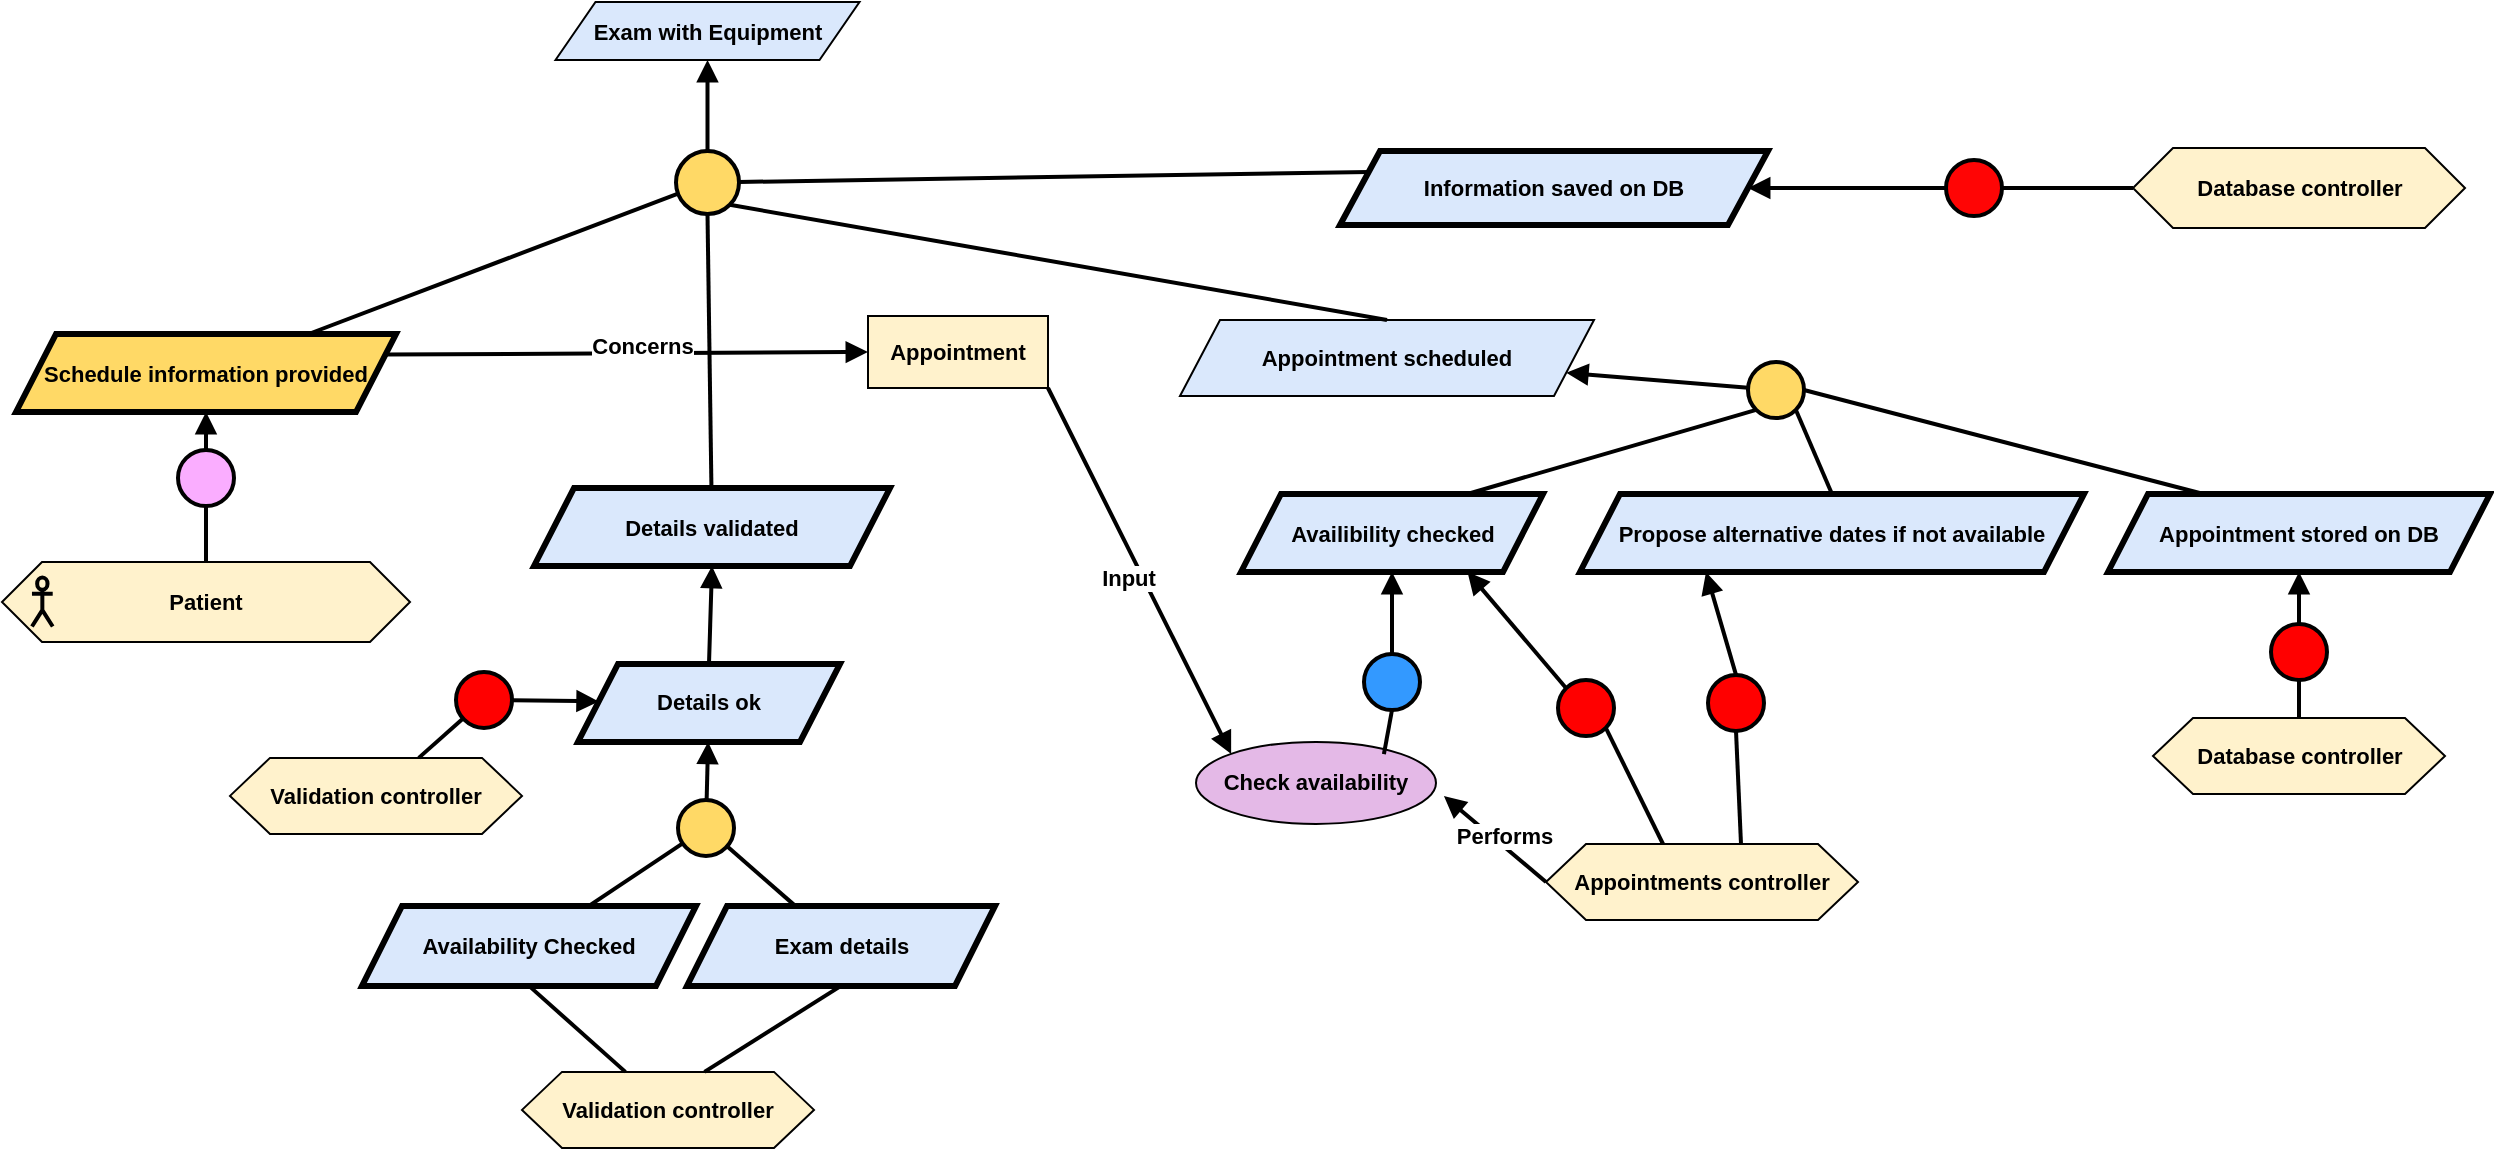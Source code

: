<mxfile version="24.2.7" type="device">
  <diagram name="Page-1" id="M_wEQLcIumDKBrQ4-JNB">
    <mxGraphModel dx="6839" dy="92" grid="0" gridSize="10" guides="1" tooltips="1" connect="1" arrows="1" fold="1" page="0" pageScale="1" pageWidth="827" pageHeight="1169" math="0" shadow="0">
      <root>
        <mxCell id="0" />
        <mxCell id="1" parent="0" />
        <mxCell id="FIXR1feLg8hahodherzo-3" value="&lt;b&gt;Exam with Equipment&lt;/b&gt;" style="shape=parallelogram;perimeter=parallelogramPerimeter;whiteSpace=wrap;html=1;fixedSize=1;fillColor=#dae8fc;strokeColor=#000000;fontFamily=Helvetica;fontSize=11;fontColor=default;labelBackgroundColor=none;" parent="1" vertex="1">
          <mxGeometry x="-4708.25" y="1155" width="152" height="29" as="geometry" />
        </mxCell>
        <mxCell id="FIXR1feLg8hahodherzo-21" value="&lt;div&gt;&lt;b&gt;Validation controller&lt;/b&gt;&lt;/div&gt;" style="shape=hexagon;perimeter=hexagonPerimeter2;whiteSpace=wrap;html=1;fixedSize=1;fillColor=#FFF2CC;fontFamily=Helvetica;fontSize=11;fontColor=default;labelBackgroundColor=none;" parent="1" vertex="1">
          <mxGeometry x="-4725" y="1689.94" width="146" height="38" as="geometry" />
        </mxCell>
        <mxCell id="FIXR1feLg8hahodherzo-35" value="&lt;b&gt;Schedule information provided&lt;/b&gt;" style="shape=parallelogram;perimeter=parallelogramPerimeter;whiteSpace=wrap;html=1;fixedSize=1;fillColor=#FFD966;strokeColor=#000000;strokeWidth=3;fontFamily=Helvetica;fontSize=11;fontColor=default;labelBackgroundColor=none;" parent="1" vertex="1">
          <mxGeometry x="-4978" y="1321" width="190" height="39" as="geometry" />
        </mxCell>
        <mxCell id="FIXR1feLg8hahodherzo-36" value="&lt;b&gt;Details validated&lt;/b&gt;" style="shape=parallelogram;perimeter=parallelogramPerimeter;whiteSpace=wrap;html=1;fixedSize=1;fillColor=#dae8fc;strokeColor=#000000;strokeWidth=3;fontFamily=Helvetica;fontSize=11;fontColor=default;labelBackgroundColor=none;" parent="1" vertex="1">
          <mxGeometry x="-4719" y="1398" width="178" height="39" as="geometry" />
        </mxCell>
        <mxCell id="FIXR1feLg8hahodherzo-37" value="" style="group;fontFamily=Helvetica;fontSize=11;fontColor=default;labelBackgroundColor=default;" parent="1" vertex="1" connectable="0">
          <mxGeometry x="-4985" y="1435" width="204" height="40" as="geometry" />
        </mxCell>
        <mxCell id="FIXR1feLg8hahodherzo-38" value="&lt;b&gt;Patient&lt;/b&gt;" style="shape=hexagon;perimeter=hexagonPerimeter2;whiteSpace=wrap;html=1;fixedSize=1;fillColor=#FFF2CC;fontFamily=Helvetica;fontSize=11;fontColor=default;labelBackgroundColor=none;" parent="FIXR1feLg8hahodherzo-37" vertex="1">
          <mxGeometry width="204" height="40" as="geometry" />
        </mxCell>
        <mxCell id="FIXR1feLg8hahodherzo-39" value="" style="shape=umlActor;verticalLabelPosition=bottom;verticalAlign=top;html=1;outlineConnect=0;fillColor=none;strokeWidth=2;fontFamily=Helvetica;fontSize=11;fontColor=default;labelBackgroundColor=default;" parent="FIXR1feLg8hahodherzo-37" vertex="1">
          <mxGeometry x="14.983" y="7.75" width="10.373" height="24.5" as="geometry" />
        </mxCell>
        <mxCell id="FIXR1feLg8hahodherzo-40" value="" style="ellipse;whiteSpace=wrap;html=1;aspect=fixed;fillColor=#FAADFF;strokeWidth=2;fontFamily=Helvetica;fontSize=11;fontColor=default;labelBackgroundColor=default;" parent="1" vertex="1">
          <mxGeometry x="-4897" y="1379" width="28" height="28" as="geometry" />
        </mxCell>
        <mxCell id="FIXR1feLg8hahodherzo-41" value="" style="endArrow=block;html=1;rounded=0;endFill=1;strokeWidth=2;strokeColor=default;align=center;verticalAlign=middle;fontFamily=Helvetica;fontSize=11;fontColor=default;labelBackgroundColor=default;" parent="1" source="FIXR1feLg8hahodherzo-40" target="FIXR1feLg8hahodherzo-35" edge="1">
          <mxGeometry width="50" height="50" relative="1" as="geometry">
            <mxPoint x="-4902.065" y="1432.222" as="sourcePoint" />
            <mxPoint x="-4628.758" y="1524.844" as="targetPoint" />
          </mxGeometry>
        </mxCell>
        <mxCell id="FIXR1feLg8hahodherzo-42" value="" style="endArrow=none;html=1;rounded=0;strokeWidth=2;strokeColor=default;align=center;verticalAlign=middle;fontFamily=Helvetica;fontSize=11;fontColor=default;labelBackgroundColor=default;" parent="1" source="FIXR1feLg8hahodherzo-38" target="FIXR1feLg8hahodherzo-40" edge="1">
          <mxGeometry width="50" height="50" relative="1" as="geometry">
            <mxPoint x="-4820" y="1496.25" as="sourcePoint" />
            <mxPoint x="-4878.06" y="1430.25" as="targetPoint" />
          </mxGeometry>
        </mxCell>
        <mxCell id="FIXR1feLg8hahodherzo-43" value="" style="ellipse;whiteSpace=wrap;html=1;aspect=fixed;fillColor=#FFD966;strokeWidth=2;" parent="1" vertex="1">
          <mxGeometry x="-4648" y="1229.5" width="31.5" height="31.5" as="geometry" />
        </mxCell>
        <mxCell id="FIXR1feLg8hahodherzo-44" value="" style="endArrow=block;html=1;rounded=0;endFill=1;strokeWidth=2;" parent="1" source="FIXR1feLg8hahodherzo-43" target="FIXR1feLg8hahodherzo-3" edge="1">
          <mxGeometry width="50" height="50" relative="1" as="geometry">
            <mxPoint x="-4851.005" y="1273.972" as="sourcePoint" />
            <mxPoint x="-4855" y="1229" as="targetPoint" />
          </mxGeometry>
        </mxCell>
        <mxCell id="FIXR1feLg8hahodherzo-45" value="" style="endArrow=none;html=1;rounded=0;strokeWidth=2;" parent="1" source="FIXR1feLg8hahodherzo-35" target="FIXR1feLg8hahodherzo-43" edge="1">
          <mxGeometry width="50" height="50" relative="1" as="geometry">
            <mxPoint x="-4852" y="1336" as="sourcePoint" />
            <mxPoint x="-4827" y="1272" as="targetPoint" />
          </mxGeometry>
        </mxCell>
        <mxCell id="FIXR1feLg8hahodherzo-46" value="" style="endArrow=none;html=1;rounded=0;entryX=0.5;entryY=1;entryDx=0;entryDy=0;strokeWidth=2;" parent="1" source="FIXR1feLg8hahodherzo-36" target="FIXR1feLg8hahodherzo-43" edge="1">
          <mxGeometry width="50" height="50" relative="1" as="geometry">
            <mxPoint x="-4831" y="1382" as="sourcePoint" />
            <mxPoint x="-4781" y="1332" as="targetPoint" />
          </mxGeometry>
        </mxCell>
        <mxCell id="ZpXnfEx7CvquUOzYopGN-1" value="&lt;b&gt;Information saved on DB&lt;/b&gt;" style="shape=parallelogram;perimeter=parallelogramPerimeter;whiteSpace=wrap;html=1;fixedSize=1;fillColor=#dae8fc;strokeColor=#000000;strokeWidth=3;fontFamily=Helvetica;fontSize=11;fontColor=default;labelBackgroundColor=none;" parent="1" vertex="1">
          <mxGeometry x="-4316" y="1229.5" width="214" height="37" as="geometry" />
        </mxCell>
        <mxCell id="ZpXnfEx7CvquUOzYopGN-3" value="" style="endArrow=none;html=1;rounded=0;strokeWidth=2;exitX=0;exitY=0.25;exitDx=0;exitDy=0;" parent="1" source="ZpXnfEx7CvquUOzYopGN-1" target="FIXR1feLg8hahodherzo-43" edge="1">
          <mxGeometry width="50" height="50" relative="1" as="geometry">
            <mxPoint x="-4381" y="1337" as="sourcePoint" />
            <mxPoint x="-4444" y="1286" as="targetPoint" />
            <Array as="points" />
          </mxGeometry>
        </mxCell>
        <mxCell id="ZpXnfEx7CvquUOzYopGN-4" value="&lt;div&gt;&lt;b&gt;Database controller&lt;/b&gt;&lt;/div&gt;" style="shape=hexagon;perimeter=hexagonPerimeter2;whiteSpace=wrap;html=1;fixedSize=1;fillColor=#FFF2CC;fontFamily=Helvetica;fontSize=11;fontColor=default;labelBackgroundColor=none;" parent="1" vertex="1">
          <mxGeometry x="-3919.5" y="1228" width="166" height="40" as="geometry" />
        </mxCell>
        <mxCell id="ZpXnfEx7CvquUOzYopGN-5" value="" style="ellipse;whiteSpace=wrap;html=1;aspect=fixed;fillColor=#FF0505;strokeWidth=2;fontFamily=Helvetica;fontSize=11;fontColor=default;labelBackgroundColor=default;" parent="1" vertex="1">
          <mxGeometry x="-4013" y="1234" width="28" height="28" as="geometry" />
        </mxCell>
        <mxCell id="ZpXnfEx7CvquUOzYopGN-6" value="" style="endArrow=block;html=1;rounded=0;endFill=1;strokeWidth=2;strokeColor=default;align=center;verticalAlign=middle;fontFamily=Helvetica;fontSize=11;fontColor=default;labelBackgroundColor=default;" parent="1" source="ZpXnfEx7CvquUOzYopGN-5" target="ZpXnfEx7CvquUOzYopGN-1" edge="1">
          <mxGeometry width="50" height="50" relative="1" as="geometry">
            <mxPoint x="-4140.005" y="1222.972" as="sourcePoint" />
            <mxPoint x="-3969" y="1033" as="targetPoint" />
          </mxGeometry>
        </mxCell>
        <mxCell id="ZpXnfEx7CvquUOzYopGN-7" value="" style="endArrow=none;html=1;rounded=0;strokeWidth=2;strokeColor=default;align=center;verticalAlign=middle;fontFamily=Helvetica;fontSize=11;fontColor=default;labelBackgroundColor=default;" parent="1" source="ZpXnfEx7CvquUOzYopGN-4" target="ZpXnfEx7CvquUOzYopGN-5" edge="1">
          <mxGeometry width="50" height="50" relative="1" as="geometry">
            <mxPoint x="-4139" y="1281" as="sourcePoint" />
            <mxPoint x="-4116" y="1221" as="targetPoint" />
          </mxGeometry>
        </mxCell>
        <mxCell id="0xrkVDrU4OT4IlL81_xv-29" value="" style="endArrow=block;html=1;rounded=0;endFill=1;strokeWidth=2;entryX=0.5;entryY=1;entryDx=0;entryDy=0;exitX=0.5;exitY=0;exitDx=0;exitDy=0;" edge="1" parent="1" source="0xrkVDrU4OT4IlL81_xv-31" target="FIXR1feLg8hahodherzo-36">
          <mxGeometry width="50" height="50" relative="1" as="geometry">
            <mxPoint x="-4700" y="1474.94" as="sourcePoint" />
            <mxPoint x="-4626.98" y="1472.001" as="targetPoint" />
          </mxGeometry>
        </mxCell>
        <mxCell id="0xrkVDrU4OT4IlL81_xv-31" value="&lt;b&gt;Details ok&lt;/b&gt;" style="shape=parallelogram;perimeter=parallelogramPerimeter;whiteSpace=wrap;html=1;fixedSize=1;fillColor=#dae8fc;strokeColor=#000000;strokeWidth=3;fontFamily=Helvetica;fontSize=11;fontColor=default;labelBackgroundColor=none;" vertex="1" parent="1">
          <mxGeometry x="-4697" y="1485.94" width="131" height="39" as="geometry" />
        </mxCell>
        <mxCell id="0xrkVDrU4OT4IlL81_xv-32" value="&lt;div&gt;&lt;b&gt;Validation controller&lt;/b&gt;&lt;/div&gt;" style="shape=hexagon;perimeter=hexagonPerimeter2;whiteSpace=wrap;html=1;fixedSize=1;fillColor=#FFF2CC;fontFamily=Helvetica;fontSize=11;fontColor=default;labelBackgroundColor=none;" vertex="1" parent="1">
          <mxGeometry x="-4871" y="1532.94" width="146" height="38" as="geometry" />
        </mxCell>
        <mxCell id="0xrkVDrU4OT4IlL81_xv-33" value="" style="ellipse;whiteSpace=wrap;html=1;aspect=fixed;fillColor=#FF0000;strokeWidth=2;" vertex="1" parent="1">
          <mxGeometry x="-4758" y="1489.94" width="28" height="28" as="geometry" />
        </mxCell>
        <mxCell id="0xrkVDrU4OT4IlL81_xv-34" value="" style="endArrow=block;html=1;rounded=0;endFill=1;strokeWidth=2;" edge="1" parent="1" source="0xrkVDrU4OT4IlL81_xv-33" target="0xrkVDrU4OT4IlL81_xv-31">
          <mxGeometry width="50" height="50" relative="1" as="geometry">
            <mxPoint x="-4727.005" y="1499.912" as="sourcePoint" />
            <mxPoint x="-4731" y="1454.94" as="targetPoint" />
          </mxGeometry>
        </mxCell>
        <mxCell id="0xrkVDrU4OT4IlL81_xv-35" value="" style="endArrow=none;html=1;rounded=0;strokeWidth=2;" edge="1" parent="1" source="0xrkVDrU4OT4IlL81_xv-32" target="0xrkVDrU4OT4IlL81_xv-33">
          <mxGeometry width="50" height="50" relative="1" as="geometry">
            <mxPoint x="-4728" y="1561.94" as="sourcePoint" />
            <mxPoint x="-4703" y="1497.94" as="targetPoint" />
          </mxGeometry>
        </mxCell>
        <mxCell id="0xrkVDrU4OT4IlL81_xv-36" value="&lt;b&gt;Exam details&lt;/b&gt;" style="shape=parallelogram;perimeter=parallelogramPerimeter;whiteSpace=wrap;html=1;fixedSize=1;fillColor=#dae8fc;strokeColor=#000000;fontFamily=Helvetica;fontSize=11;fontColor=default;labelBackgroundColor=none;strokeWidth=3;" vertex="1" parent="1">
          <mxGeometry x="-4642.5" y="1606.94" width="154" height="40" as="geometry" />
        </mxCell>
        <mxCell id="0xrkVDrU4OT4IlL81_xv-37" value="&lt;b&gt;Availability Checked&lt;/b&gt;" style="shape=parallelogram;perimeter=parallelogramPerimeter;whiteSpace=wrap;html=1;fixedSize=1;fillColor=#dae8fc;strokeColor=#000000;fontFamily=Helvetica;fontSize=11;fontColor=default;labelBackgroundColor=none;strokeWidth=3;" vertex="1" parent="1">
          <mxGeometry x="-4805" y="1606.94" width="167" height="40" as="geometry" />
        </mxCell>
        <mxCell id="0xrkVDrU4OT4IlL81_xv-39" value="" style="ellipse;whiteSpace=wrap;html=1;aspect=fixed;fillColor=#FFD966;strokeWidth=2;" vertex="1" parent="1">
          <mxGeometry x="-4647" y="1553.94" width="28" height="28" as="geometry" />
        </mxCell>
        <mxCell id="0xrkVDrU4OT4IlL81_xv-40" value="" style="endArrow=none;html=1;rounded=0;strokeWidth=2;" edge="1" parent="1" source="0xrkVDrU4OT4IlL81_xv-36" target="0xrkVDrU4OT4IlL81_xv-39">
          <mxGeometry width="50" height="50" relative="1" as="geometry">
            <mxPoint x="-4764" y="1736.94" as="sourcePoint" />
            <mxPoint x="-4705" y="1695.94" as="targetPoint" />
          </mxGeometry>
        </mxCell>
        <mxCell id="0xrkVDrU4OT4IlL81_xv-41" value="" style="endArrow=none;html=1;rounded=0;strokeWidth=2;" edge="1" parent="1" source="0xrkVDrU4OT4IlL81_xv-37" target="0xrkVDrU4OT4IlL81_xv-39">
          <mxGeometry width="50" height="50" relative="1" as="geometry">
            <mxPoint x="-4700" y="1770.94" as="sourcePoint" />
            <mxPoint x="-4666" y="1679.94" as="targetPoint" />
          </mxGeometry>
        </mxCell>
        <mxCell id="0xrkVDrU4OT4IlL81_xv-46" value="" style="endArrow=block;html=1;rounded=0;endFill=1;strokeWidth=2;" edge="1" parent="1" source="0xrkVDrU4OT4IlL81_xv-39" target="0xrkVDrU4OT4IlL81_xv-31">
          <mxGeometry width="50" height="50" relative="1" as="geometry">
            <mxPoint x="-4592" y="1669.94" as="sourcePoint" />
            <mxPoint x="-4618" y="1534.94" as="targetPoint" />
          </mxGeometry>
        </mxCell>
        <mxCell id="0xrkVDrU4OT4IlL81_xv-48" value="" style="endArrow=none;html=1;rounded=0;entryX=0.5;entryY=1;entryDx=0;entryDy=0;strokeWidth=2;" edge="1" parent="1" source="FIXR1feLg8hahodherzo-21" target="0xrkVDrU4OT4IlL81_xv-37">
          <mxGeometry width="50" height="50" relative="1" as="geometry">
            <mxPoint x="-4860" y="1686.94" as="sourcePoint" />
            <mxPoint x="-4810" y="1636.94" as="targetPoint" />
          </mxGeometry>
        </mxCell>
        <mxCell id="0xrkVDrU4OT4IlL81_xv-49" value="" style="endArrow=none;html=1;rounded=0;entryX=0.5;entryY=1;entryDx=0;entryDy=0;exitX=0.625;exitY=0;exitDx=0;exitDy=0;strokeWidth=2;" edge="1" parent="1" source="FIXR1feLg8hahodherzo-21" target="0xrkVDrU4OT4IlL81_xv-36">
          <mxGeometry width="50" height="50" relative="1" as="geometry">
            <mxPoint x="-4860" y="1686.94" as="sourcePoint" />
            <mxPoint x="-4810" y="1636.94" as="targetPoint" />
          </mxGeometry>
        </mxCell>
        <mxCell id="0xrkVDrU4OT4IlL81_xv-50" value="" style="endArrow=block;html=1;rounded=0;endFill=1;strokeWidth=2;exitX=1;exitY=0.25;exitDx=0;exitDy=0;entryX=0;entryY=0.5;entryDx=0;entryDy=0;" edge="1" parent="1" source="FIXR1feLg8hahodherzo-35" target="0xrkVDrU4OT4IlL81_xv-52">
          <mxGeometry width="50" height="50" relative="1" as="geometry">
            <mxPoint x="-4788" y="1346" as="sourcePoint" />
            <mxPoint x="-4454" y="1418" as="targetPoint" />
          </mxGeometry>
        </mxCell>
        <mxCell id="0xrkVDrU4OT4IlL81_xv-51" value="&lt;b&gt;Concerns&lt;/b&gt;" style="edgeLabel;html=1;align=center;verticalAlign=middle;resizable=0;points=[];" vertex="1" connectable="0" parent="0xrkVDrU4OT4IlL81_xv-50">
          <mxGeometry x="0.112" y="-1" relative="1" as="geometry">
            <mxPoint x="-6" y="-5" as="offset" />
          </mxGeometry>
        </mxCell>
        <mxCell id="0xrkVDrU4OT4IlL81_xv-52" value="&lt;b&gt;Appointment&lt;/b&gt;" style="rounded=0;whiteSpace=wrap;html=1;fillColor=#FFF2CC;fontFamily=Helvetica;fontSize=11;fontColor=default;labelBackgroundColor=none;" vertex="1" parent="1">
          <mxGeometry x="-4552" y="1312" width="90" height="36" as="geometry" />
        </mxCell>
        <mxCell id="0xrkVDrU4OT4IlL81_xv-53" value="&lt;b&gt;Check availability&lt;/b&gt;" style="ellipse;whiteSpace=wrap;html=1;fillColor=#E4B9E7;strokeColor=#000000;fontFamily=Helvetica;fontSize=11;fontColor=default;labelBackgroundColor=none;" vertex="1" parent="1">
          <mxGeometry x="-4388" y="1524.94" width="120" height="41" as="geometry" />
        </mxCell>
        <mxCell id="0xrkVDrU4OT4IlL81_xv-54" value="" style="endArrow=block;html=1;rounded=0;endFill=1;strokeWidth=2;exitX=1;exitY=1;exitDx=0;exitDy=0;entryX=0;entryY=0;entryDx=0;entryDy=0;" edge="1" parent="1" target="0xrkVDrU4OT4IlL81_xv-53" source="0xrkVDrU4OT4IlL81_xv-52">
          <mxGeometry width="50" height="50" relative="1" as="geometry">
            <mxPoint x="-4449" y="1368" as="sourcePoint" />
            <mxPoint x="-3933" y="1746" as="targetPoint" />
          </mxGeometry>
        </mxCell>
        <mxCell id="0xrkVDrU4OT4IlL81_xv-55" value="&lt;b&gt;Input&lt;/b&gt;" style="edgeLabel;html=1;align=center;verticalAlign=middle;resizable=0;points=[];" vertex="1" connectable="0" parent="0xrkVDrU4OT4IlL81_xv-54">
          <mxGeometry x="0.112" y="-1" relative="1" as="geometry">
            <mxPoint x="-10" y="-7" as="offset" />
          </mxGeometry>
        </mxCell>
        <mxCell id="0xrkVDrU4OT4IlL81_xv-56" value="&lt;b&gt;Appointment scheduled&lt;/b&gt;" style="shape=parallelogram;perimeter=parallelogramPerimeter;whiteSpace=wrap;html=1;fixedSize=1;fillColor=#dae8fc;strokeColor=#000000;fontFamily=Helvetica;fontSize=11;fontColor=default;labelBackgroundColor=none;" vertex="1" parent="1">
          <mxGeometry x="-4396" y="1314" width="207" height="38" as="geometry" />
        </mxCell>
        <mxCell id="0xrkVDrU4OT4IlL81_xv-57" value="&lt;b&gt;Availibility checked&lt;/b&gt;" style="shape=parallelogram;perimeter=parallelogramPerimeter;whiteSpace=wrap;html=1;fixedSize=1;fillColor=#dae8fc;strokeColor=#000000;strokeWidth=3;fontFamily=Helvetica;fontSize=11;fontColor=default;labelBackgroundColor=none;" vertex="1" parent="1">
          <mxGeometry x="-4365.5" y="1401" width="151" height="39" as="geometry" />
        </mxCell>
        <mxCell id="0xrkVDrU4OT4IlL81_xv-58" value="" style="ellipse;whiteSpace=wrap;html=1;aspect=fixed;fillColor=#FFD966;strokeWidth=2;" vertex="1" parent="1">
          <mxGeometry x="-4112" y="1335" width="28" height="28" as="geometry" />
        </mxCell>
        <mxCell id="0xrkVDrU4OT4IlL81_xv-59" value="" style="endArrow=block;html=1;rounded=0;endFill=1;strokeWidth=2;" edge="1" parent="1" source="0xrkVDrU4OT4IlL81_xv-58" target="0xrkVDrU4OT4IlL81_xv-56">
          <mxGeometry width="50" height="50" relative="1" as="geometry">
            <mxPoint x="-3835.505" y="1611.972" as="sourcePoint" />
            <mxPoint x="-3793.5" y="1452" as="targetPoint" />
          </mxGeometry>
        </mxCell>
        <mxCell id="0xrkVDrU4OT4IlL81_xv-60" value="&lt;div&gt;&lt;b&gt;Appointments controller&lt;/b&gt;&lt;/div&gt;" style="shape=hexagon;perimeter=hexagonPerimeter2;whiteSpace=wrap;html=1;fixedSize=1;fillColor=#FFF2CC;fontFamily=Helvetica;fontSize=11;fontColor=default;labelBackgroundColor=none;" vertex="1" parent="1">
          <mxGeometry x="-4213" y="1576" width="156" height="38" as="geometry" />
        </mxCell>
        <mxCell id="0xrkVDrU4OT4IlL81_xv-61" value="" style="ellipse;whiteSpace=wrap;html=1;aspect=fixed;fillColor=#FF0000;strokeWidth=2;" vertex="1" parent="1">
          <mxGeometry x="-4207" y="1494" width="28" height="28" as="geometry" />
        </mxCell>
        <mxCell id="0xrkVDrU4OT4IlL81_xv-62" value="&lt;b&gt;Appointment stored on DB&lt;/b&gt;" style="shape=parallelogram;perimeter=parallelogramPerimeter;whiteSpace=wrap;html=1;fixedSize=1;fillColor=#dae8fc;strokeColor=#000000;strokeWidth=3;fontFamily=Helvetica;fontSize=11;fontColor=default;labelBackgroundColor=none;" vertex="1" parent="1">
          <mxGeometry x="-3932" y="1401" width="191" height="39" as="geometry" />
        </mxCell>
        <mxCell id="0xrkVDrU4OT4IlL81_xv-63" value="" style="ellipse;whiteSpace=wrap;html=1;aspect=fixed;fillColor=#FF0000;strokeWidth=2;" vertex="1" parent="1">
          <mxGeometry x="-3850.5" y="1466" width="28" height="28" as="geometry" />
        </mxCell>
        <mxCell id="0xrkVDrU4OT4IlL81_xv-64" value="&lt;div&gt;&lt;b&gt;Database controller&lt;/b&gt;&lt;/div&gt;" style="shape=hexagon;perimeter=hexagonPerimeter2;whiteSpace=wrap;html=1;fixedSize=1;fillColor=#FFF2CC;fontFamily=Helvetica;fontSize=11;fontColor=default;labelBackgroundColor=none;" vertex="1" parent="1">
          <mxGeometry x="-3909.5" y="1513" width="146" height="38" as="geometry" />
        </mxCell>
        <mxCell id="0xrkVDrU4OT4IlL81_xv-65" value="&lt;b&gt;Propose alternative dates if not available&lt;/b&gt;" style="shape=parallelogram;perimeter=parallelogramPerimeter;whiteSpace=wrap;html=1;fixedSize=1;fillColor=#dae8fc;strokeColor=#000000;strokeWidth=3;fontFamily=Helvetica;fontSize=11;fontColor=default;labelBackgroundColor=none;" vertex="1" parent="1">
          <mxGeometry x="-4196" y="1401" width="252" height="39" as="geometry" />
        </mxCell>
        <mxCell id="0xrkVDrU4OT4IlL81_xv-66" value="" style="ellipse;whiteSpace=wrap;html=1;aspect=fixed;fillColor=#FF0000;strokeWidth=2;" vertex="1" parent="1">
          <mxGeometry x="-4132" y="1491.44" width="28" height="28" as="geometry" />
        </mxCell>
        <mxCell id="0xrkVDrU4OT4IlL81_xv-67" value="" style="ellipse;whiteSpace=wrap;html=1;aspect=fixed;fillColor=#3399FF;strokeWidth=2;" vertex="1" parent="1">
          <mxGeometry x="-4304" y="1481" width="28" height="28" as="geometry" />
        </mxCell>
        <mxCell id="0xrkVDrU4OT4IlL81_xv-68" value="" style="endArrow=block;html=1;rounded=0;endFill=1;strokeWidth=2;entryX=1.033;entryY=0.66;entryDx=0;entryDy=0;entryPerimeter=0;exitX=0;exitY=0.5;exitDx=0;exitDy=0;" edge="1" parent="1" source="0xrkVDrU4OT4IlL81_xv-60" target="0xrkVDrU4OT4IlL81_xv-53">
          <mxGeometry width="50" height="50" relative="1" as="geometry">
            <mxPoint x="-4187" y="1571" as="sourcePoint" />
            <mxPoint x="-4303" y="1563" as="targetPoint" />
          </mxGeometry>
        </mxCell>
        <mxCell id="0xrkVDrU4OT4IlL81_xv-69" value="&lt;b&gt;Performs&lt;/b&gt;" style="edgeLabel;html=1;align=center;verticalAlign=middle;resizable=0;points=[];" vertex="1" connectable="0" parent="0xrkVDrU4OT4IlL81_xv-68">
          <mxGeometry x="0.112" y="-1" relative="1" as="geometry">
            <mxPoint x="6" y="1" as="offset" />
          </mxGeometry>
        </mxCell>
        <mxCell id="0xrkVDrU4OT4IlL81_xv-70" value="" style="endArrow=none;html=1;rounded=0;strokeWidth=2;entryX=0;entryY=1;entryDx=0;entryDy=0;exitX=0.75;exitY=0;exitDx=0;exitDy=0;" edge="1" parent="1" source="0xrkVDrU4OT4IlL81_xv-57" target="0xrkVDrU4OT4IlL81_xv-58">
          <mxGeometry width="50" height="50" relative="1" as="geometry">
            <mxPoint x="-4180" y="1451" as="sourcePoint" />
            <mxPoint x="-4142" y="1431" as="targetPoint" />
          </mxGeometry>
        </mxCell>
        <mxCell id="0xrkVDrU4OT4IlL81_xv-71" value="" style="endArrow=block;html=1;rounded=0;endFill=1;strokeWidth=2;entryX=0.75;entryY=1;entryDx=0;entryDy=0;exitX=0;exitY=0;exitDx=0;exitDy=0;" edge="1" parent="1" source="0xrkVDrU4OT4IlL81_xv-61" target="0xrkVDrU4OT4IlL81_xv-57">
          <mxGeometry width="50" height="50" relative="1" as="geometry">
            <mxPoint x="-4113" y="1530" as="sourcePoint" />
            <mxPoint x="-4201" y="1484" as="targetPoint" />
          </mxGeometry>
        </mxCell>
        <mxCell id="0xrkVDrU4OT4IlL81_xv-72" value="" style="endArrow=none;html=1;rounded=0;strokeWidth=2;entryX=1;entryY=1;entryDx=0;entryDy=0;exitX=0.375;exitY=0;exitDx=0;exitDy=0;" edge="1" parent="1" source="0xrkVDrU4OT4IlL81_xv-60" target="0xrkVDrU4OT4IlL81_xv-61">
          <mxGeometry width="50" height="50" relative="1" as="geometry">
            <mxPoint x="-3987" y="1593" as="sourcePoint" />
            <mxPoint x="-4088" y="1543" as="targetPoint" />
          </mxGeometry>
        </mxCell>
        <mxCell id="0xrkVDrU4OT4IlL81_xv-73" value="" style="endArrow=none;html=1;rounded=0;strokeWidth=2;exitX=0.5;exitY=0;exitDx=0;exitDy=0;entryX=1;entryY=1;entryDx=0;entryDy=0;" edge="1" parent="1" source="0xrkVDrU4OT4IlL81_xv-65" target="0xrkVDrU4OT4IlL81_xv-58">
          <mxGeometry width="50" height="50" relative="1" as="geometry">
            <mxPoint x="-4048" y="1392" as="sourcePoint" />
            <mxPoint x="-4102" y="1370" as="targetPoint" />
          </mxGeometry>
        </mxCell>
        <mxCell id="0xrkVDrU4OT4IlL81_xv-74" value="" style="endArrow=block;html=1;rounded=0;endFill=1;strokeWidth=2;entryX=0.25;entryY=1;entryDx=0;entryDy=0;exitX=0.5;exitY=0;exitDx=0;exitDy=0;" edge="1" parent="1" source="0xrkVDrU4OT4IlL81_xv-66" target="0xrkVDrU4OT4IlL81_xv-65">
          <mxGeometry width="50" height="50" relative="1" as="geometry">
            <mxPoint x="-3977" y="1525" as="sourcePoint" />
            <mxPoint x="-4001" y="1490" as="targetPoint" />
          </mxGeometry>
        </mxCell>
        <mxCell id="0xrkVDrU4OT4IlL81_xv-75" value="" style="endArrow=none;html=1;rounded=0;strokeWidth=2;exitX=0.625;exitY=0;exitDx=0;exitDy=0;entryX=0.5;entryY=1;entryDx=0;entryDy=0;" edge="1" parent="1" source="0xrkVDrU4OT4IlL81_xv-60" target="0xrkVDrU4OT4IlL81_xv-66">
          <mxGeometry width="50" height="50" relative="1" as="geometry">
            <mxPoint x="-3954" y="1593" as="sourcePoint" />
            <mxPoint x="-3965" y="1551" as="targetPoint" />
          </mxGeometry>
        </mxCell>
        <mxCell id="0xrkVDrU4OT4IlL81_xv-77" value="" style="endArrow=none;html=1;rounded=0;strokeWidth=2;entryX=0.5;entryY=1;entryDx=0;entryDy=0;exitX=0.783;exitY=0.148;exitDx=0;exitDy=0;exitPerimeter=0;" edge="1" parent="1" source="0xrkVDrU4OT4IlL81_xv-53" target="0xrkVDrU4OT4IlL81_xv-67">
          <mxGeometry width="50" height="50" relative="1" as="geometry">
            <mxPoint x="-4242" y="1552" as="sourcePoint" />
            <mxPoint x="-4255" y="1507" as="targetPoint" />
          </mxGeometry>
        </mxCell>
        <mxCell id="0xrkVDrU4OT4IlL81_xv-78" value="" style="endArrow=block;html=1;rounded=0;endFill=1;strokeWidth=2;entryX=0.5;entryY=1;entryDx=0;entryDy=0;exitX=0.5;exitY=0;exitDx=0;exitDy=0;" edge="1" parent="1" source="0xrkVDrU4OT4IlL81_xv-67" target="0xrkVDrU4OT4IlL81_xv-57">
          <mxGeometry width="50" height="50" relative="1" as="geometry">
            <mxPoint x="-4177" y="1521" as="sourcePoint" />
            <mxPoint x="-4242" y="1450" as="targetPoint" />
          </mxGeometry>
        </mxCell>
        <mxCell id="0xrkVDrU4OT4IlL81_xv-79" value="" style="endArrow=none;html=1;rounded=0;entryX=0.5;entryY=1;entryDx=0;entryDy=0;exitX=0.5;exitY=0;exitDx=0;exitDy=0;strokeWidth=2;" edge="1" parent="1" source="0xrkVDrU4OT4IlL81_xv-64" target="0xrkVDrU4OT4IlL81_xv-63">
          <mxGeometry width="50" height="50" relative="1" as="geometry">
            <mxPoint x="-3872.5" y="1552.06" as="sourcePoint" />
            <mxPoint x="-3822.5" y="1502.06" as="targetPoint" />
          </mxGeometry>
        </mxCell>
        <mxCell id="0xrkVDrU4OT4IlL81_xv-80" value="" style="endArrow=block;html=1;rounded=0;endFill=1;strokeWidth=2;exitX=0.5;exitY=0;exitDx=0;exitDy=0;entryX=0.5;entryY=1;entryDx=0;entryDy=0;" edge="1" parent="1" source="0xrkVDrU4OT4IlL81_xv-63" target="0xrkVDrU4OT4IlL81_xv-62">
          <mxGeometry width="50" height="50" relative="1" as="geometry">
            <mxPoint x="-3857" y="1494" as="sourcePoint" />
            <mxPoint x="-3907" y="1471" as="targetPoint" />
          </mxGeometry>
        </mxCell>
        <mxCell id="0xrkVDrU4OT4IlL81_xv-102" value="" style="endArrow=none;html=1;rounded=0;strokeWidth=2;exitX=0.5;exitY=0;exitDx=0;exitDy=0;entryX=1;entryY=1;entryDx=0;entryDy=0;" edge="1" parent="1" source="0xrkVDrU4OT4IlL81_xv-56" target="FIXR1feLg8hahodherzo-43">
          <mxGeometry width="50" height="50" relative="1" as="geometry">
            <mxPoint x="-4057" y="1237" as="sourcePoint" />
            <mxPoint x="-4607" y="1253" as="targetPoint" />
            <Array as="points" />
          </mxGeometry>
        </mxCell>
        <mxCell id="0xrkVDrU4OT4IlL81_xv-103" value="" style="endArrow=none;html=1;rounded=0;strokeWidth=2;exitX=0.25;exitY=0;exitDx=0;exitDy=0;entryX=1;entryY=0.5;entryDx=0;entryDy=0;" edge="1" parent="1" source="0xrkVDrU4OT4IlL81_xv-62" target="0xrkVDrU4OT4IlL81_xv-58">
          <mxGeometry width="50" height="50" relative="1" as="geometry">
            <mxPoint x="-3972" y="1352" as="sourcePoint" />
            <mxPoint x="-3990" y="1310" as="targetPoint" />
          </mxGeometry>
        </mxCell>
      </root>
    </mxGraphModel>
  </diagram>
</mxfile>
